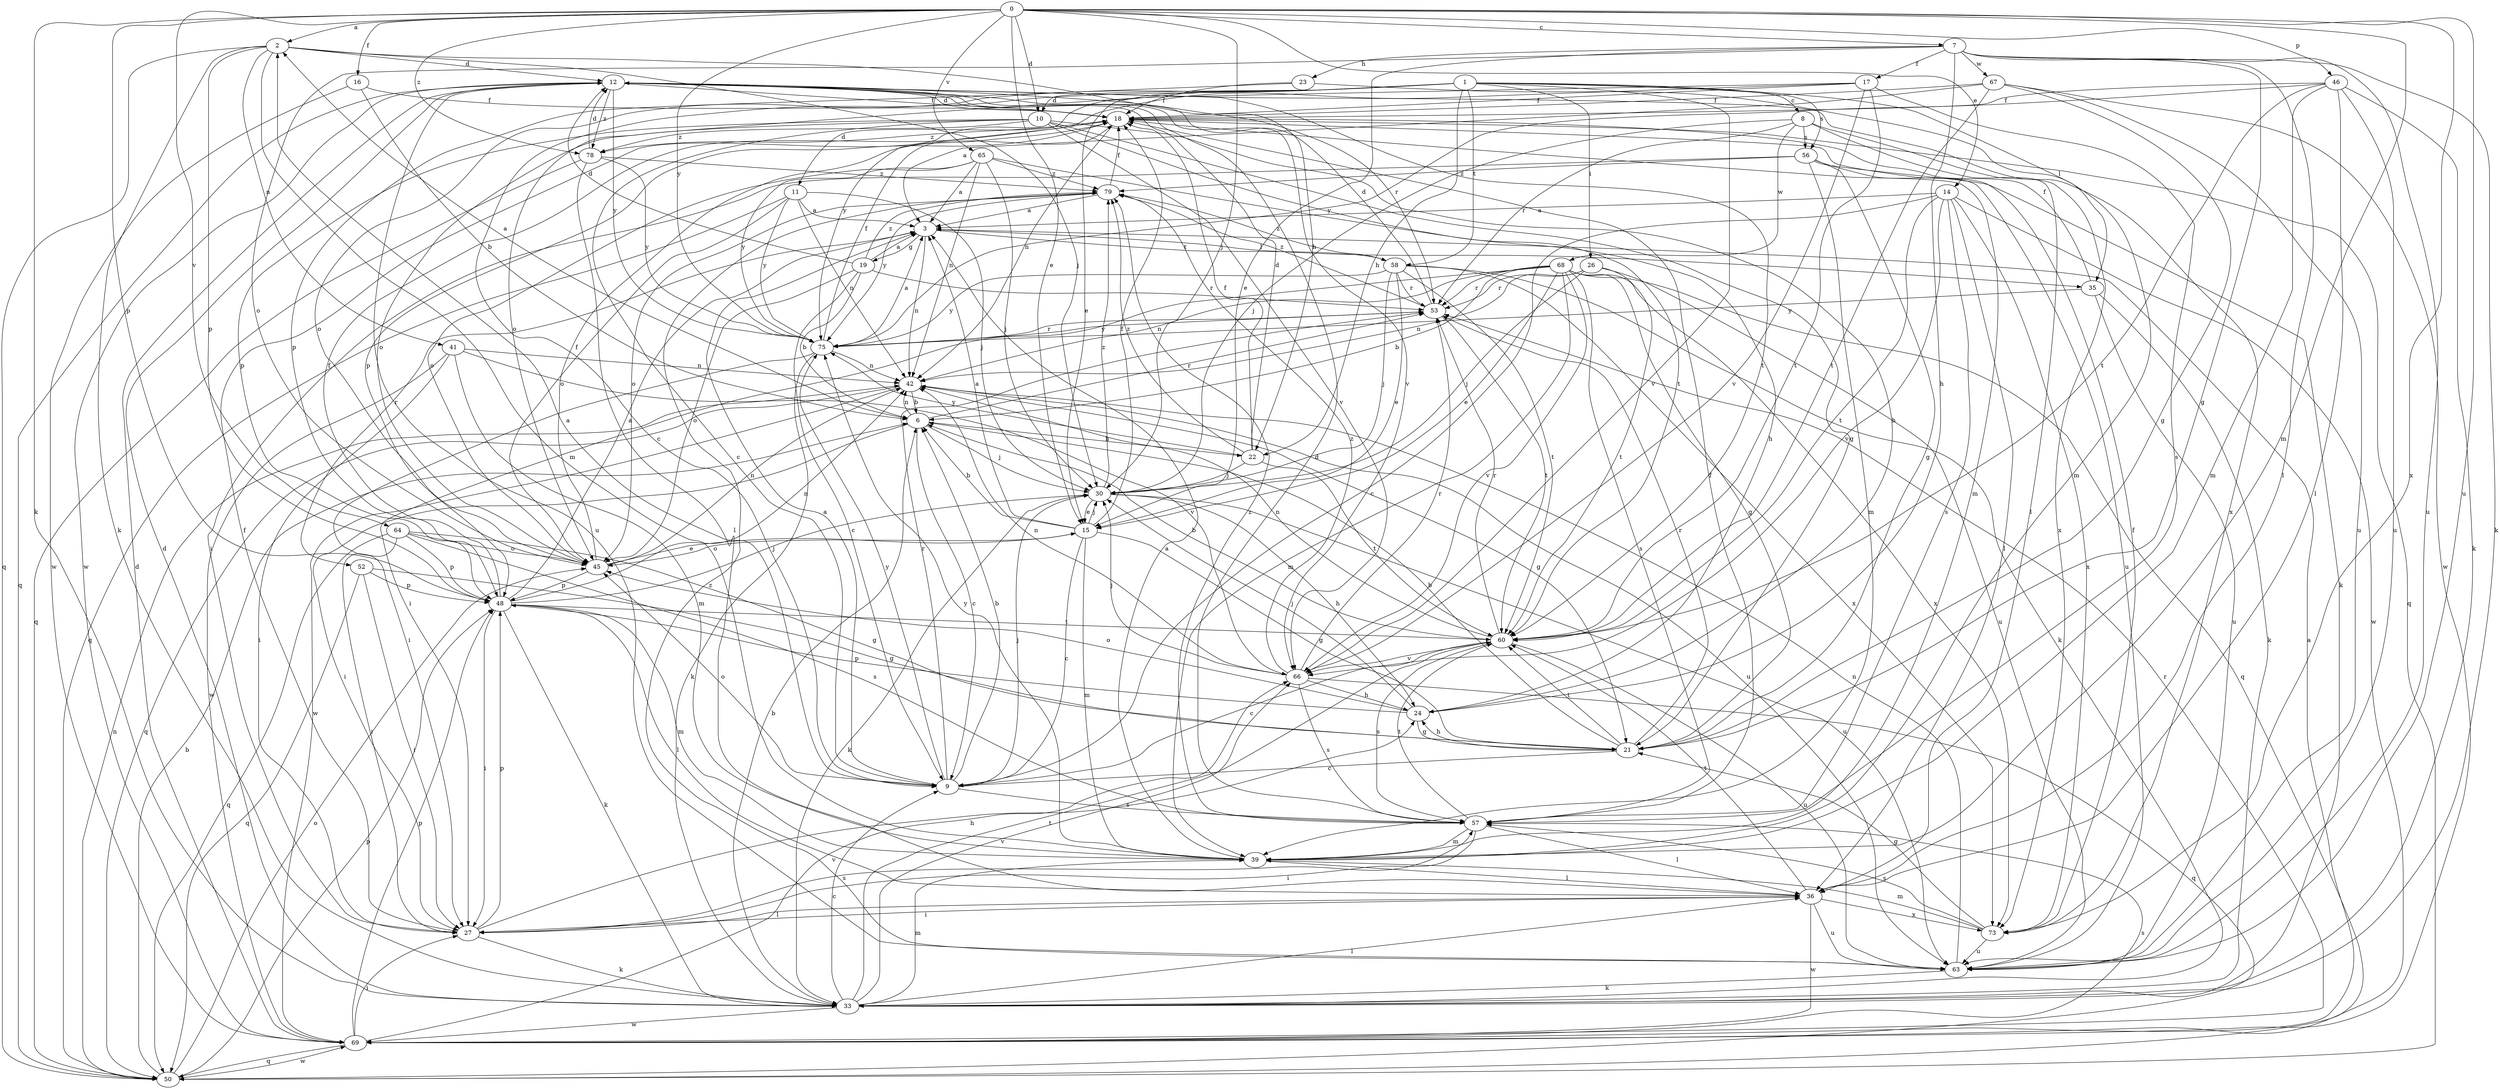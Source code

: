 strict digraph  {
0;
1;
2;
3;
6;
7;
8;
9;
10;
11;
12;
14;
15;
16;
17;
18;
19;
21;
22;
23;
24;
26;
27;
30;
33;
35;
36;
39;
41;
42;
45;
46;
48;
50;
52;
53;
56;
57;
58;
60;
63;
64;
65;
66;
67;
68;
69;
73;
75;
78;
79;
0 -> 2  [label=a];
0 -> 7  [label=c];
0 -> 10  [label=d];
0 -> 14  [label=e];
0 -> 15  [label=e];
0 -> 16  [label=f];
0 -> 30  [label=j];
0 -> 33  [label=k];
0 -> 39  [label=m];
0 -> 46  [label=p];
0 -> 48  [label=p];
0 -> 63  [label=u];
0 -> 64  [label=v];
0 -> 65  [label=v];
0 -> 73  [label=x];
0 -> 75  [label=y];
0 -> 78  [label=z];
1 -> 8  [label=c];
1 -> 9  [label=c];
1 -> 10  [label=d];
1 -> 11  [label=d];
1 -> 15  [label=e];
1 -> 22  [label=h];
1 -> 26  [label=i];
1 -> 35  [label=l];
1 -> 45  [label=o];
1 -> 56  [label=s];
1 -> 58  [label=t];
1 -> 66  [label=v];
2 -> 12  [label=d];
2 -> 22  [label=h];
2 -> 30  [label=j];
2 -> 33  [label=k];
2 -> 39  [label=m];
2 -> 41  [label=n];
2 -> 48  [label=p];
2 -> 50  [label=q];
3 -> 19  [label=g];
3 -> 35  [label=l];
3 -> 42  [label=n];
3 -> 52  [label=r];
3 -> 58  [label=t];
6 -> 2  [label=a];
6 -> 9  [label=c];
6 -> 22  [label=h];
6 -> 27  [label=i];
6 -> 30  [label=j];
6 -> 42  [label=n];
6 -> 53  [label=r];
7 -> 15  [label=e];
7 -> 17  [label=f];
7 -> 21  [label=g];
7 -> 23  [label=h];
7 -> 24  [label=h];
7 -> 33  [label=k];
7 -> 36  [label=l];
7 -> 45  [label=o];
7 -> 63  [label=u];
7 -> 67  [label=w];
8 -> 30  [label=j];
8 -> 36  [label=l];
8 -> 53  [label=r];
8 -> 56  [label=s];
8 -> 68  [label=w];
8 -> 73  [label=x];
9 -> 2  [label=a];
9 -> 3  [label=a];
9 -> 6  [label=b];
9 -> 30  [label=j];
9 -> 45  [label=o];
9 -> 53  [label=r];
9 -> 57  [label=s];
9 -> 75  [label=y];
10 -> 9  [label=c];
10 -> 21  [label=g];
10 -> 24  [label=h];
10 -> 45  [label=o];
10 -> 48  [label=p];
10 -> 60  [label=t];
10 -> 66  [label=v];
10 -> 78  [label=z];
11 -> 3  [label=a];
11 -> 30  [label=j];
11 -> 42  [label=n];
11 -> 45  [label=o];
11 -> 50  [label=q];
11 -> 75  [label=y];
12 -> 18  [label=f];
12 -> 50  [label=q];
12 -> 53  [label=r];
12 -> 60  [label=t];
12 -> 63  [label=u];
12 -> 66  [label=v];
12 -> 69  [label=w];
12 -> 73  [label=x];
12 -> 75  [label=y];
12 -> 78  [label=z];
14 -> 3  [label=a];
14 -> 9  [label=c];
14 -> 36  [label=l];
14 -> 57  [label=s];
14 -> 60  [label=t];
14 -> 66  [label=v];
14 -> 69  [label=w];
14 -> 73  [label=x];
15 -> 3  [label=a];
15 -> 6  [label=b];
15 -> 9  [label=c];
15 -> 18  [label=f];
15 -> 21  [label=g];
15 -> 30  [label=j];
15 -> 39  [label=m];
15 -> 45  [label=o];
16 -> 6  [label=b];
16 -> 18  [label=f];
16 -> 69  [label=w];
17 -> 18  [label=f];
17 -> 45  [label=o];
17 -> 57  [label=s];
17 -> 60  [label=t];
17 -> 66  [label=v];
17 -> 75  [label=y];
18 -> 12  [label=d];
18 -> 39  [label=m];
18 -> 42  [label=n];
18 -> 48  [label=p];
18 -> 50  [label=q];
18 -> 78  [label=z];
19 -> 3  [label=a];
19 -> 6  [label=b];
19 -> 9  [label=c];
19 -> 12  [label=d];
19 -> 45  [label=o];
19 -> 53  [label=r];
19 -> 79  [label=z];
21 -> 6  [label=b];
21 -> 9  [label=c];
21 -> 24  [label=h];
21 -> 53  [label=r];
21 -> 60  [label=t];
22 -> 12  [label=d];
22 -> 18  [label=f];
22 -> 30  [label=j];
22 -> 60  [label=t];
22 -> 75  [label=y];
22 -> 79  [label=z];
23 -> 18  [label=f];
23 -> 39  [label=m];
23 -> 48  [label=p];
24 -> 21  [label=g];
24 -> 30  [label=j];
24 -> 45  [label=o];
24 -> 48  [label=p];
26 -> 30  [label=j];
26 -> 42  [label=n];
26 -> 53  [label=r];
26 -> 60  [label=t];
26 -> 63  [label=u];
27 -> 18  [label=f];
27 -> 24  [label=h];
27 -> 33  [label=k];
27 -> 36  [label=l];
27 -> 48  [label=p];
27 -> 57  [label=s];
30 -> 15  [label=e];
30 -> 24  [label=h];
30 -> 33  [label=k];
30 -> 63  [label=u];
30 -> 79  [label=z];
33 -> 6  [label=b];
33 -> 9  [label=c];
33 -> 12  [label=d];
33 -> 36  [label=l];
33 -> 39  [label=m];
33 -> 60  [label=t];
33 -> 66  [label=v];
33 -> 69  [label=w];
35 -> 18  [label=f];
35 -> 33  [label=k];
35 -> 63  [label=u];
35 -> 75  [label=y];
36 -> 27  [label=i];
36 -> 60  [label=t];
36 -> 63  [label=u];
36 -> 69  [label=w];
36 -> 73  [label=x];
39 -> 3  [label=a];
39 -> 36  [label=l];
39 -> 75  [label=y];
41 -> 27  [label=i];
41 -> 39  [label=m];
41 -> 42  [label=n];
41 -> 66  [label=v];
41 -> 69  [label=w];
42 -> 6  [label=b];
42 -> 21  [label=g];
42 -> 50  [label=q];
42 -> 63  [label=u];
42 -> 69  [label=w];
45 -> 15  [label=e];
45 -> 18  [label=f];
45 -> 42  [label=n];
45 -> 48  [label=p];
46 -> 18  [label=f];
46 -> 33  [label=k];
46 -> 36  [label=l];
46 -> 39  [label=m];
46 -> 60  [label=t];
46 -> 63  [label=u];
46 -> 75  [label=y];
48 -> 3  [label=a];
48 -> 18  [label=f];
48 -> 27  [label=i];
48 -> 30  [label=j];
48 -> 33  [label=k];
48 -> 36  [label=l];
48 -> 39  [label=m];
48 -> 42  [label=n];
48 -> 60  [label=t];
50 -> 6  [label=b];
50 -> 42  [label=n];
50 -> 45  [label=o];
50 -> 48  [label=p];
50 -> 69  [label=w];
52 -> 21  [label=g];
52 -> 27  [label=i];
52 -> 48  [label=p];
52 -> 50  [label=q];
53 -> 12  [label=d];
53 -> 60  [label=t];
53 -> 75  [label=y];
53 -> 79  [label=z];
56 -> 21  [label=g];
56 -> 27  [label=i];
56 -> 33  [label=k];
56 -> 39  [label=m];
56 -> 63  [label=u];
56 -> 79  [label=z];
57 -> 12  [label=d];
57 -> 18  [label=f];
57 -> 27  [label=i];
57 -> 36  [label=l];
57 -> 39  [label=m];
57 -> 60  [label=t];
57 -> 79  [label=z];
58 -> 15  [label=e];
58 -> 30  [label=j];
58 -> 33  [label=k];
58 -> 53  [label=r];
58 -> 60  [label=t];
58 -> 73  [label=x];
58 -> 75  [label=y];
58 -> 79  [label=z];
60 -> 6  [label=b];
60 -> 9  [label=c];
60 -> 42  [label=n];
60 -> 53  [label=r];
60 -> 57  [label=s];
60 -> 63  [label=u];
60 -> 66  [label=v];
63 -> 33  [label=k];
63 -> 42  [label=n];
63 -> 79  [label=z];
64 -> 21  [label=g];
64 -> 27  [label=i];
64 -> 45  [label=o];
64 -> 48  [label=p];
64 -> 50  [label=q];
64 -> 57  [label=s];
65 -> 3  [label=a];
65 -> 24  [label=h];
65 -> 30  [label=j];
65 -> 42  [label=n];
65 -> 45  [label=o];
65 -> 75  [label=y];
65 -> 79  [label=z];
66 -> 24  [label=h];
66 -> 30  [label=j];
66 -> 42  [label=n];
66 -> 50  [label=q];
66 -> 53  [label=r];
66 -> 57  [label=s];
66 -> 79  [label=z];
67 -> 3  [label=a];
67 -> 18  [label=f];
67 -> 21  [label=g];
67 -> 60  [label=t];
67 -> 63  [label=u];
67 -> 69  [label=w];
68 -> 6  [label=b];
68 -> 15  [label=e];
68 -> 21  [label=g];
68 -> 27  [label=i];
68 -> 39  [label=m];
68 -> 42  [label=n];
68 -> 50  [label=q];
68 -> 53  [label=r];
68 -> 57  [label=s];
68 -> 66  [label=v];
68 -> 73  [label=x];
69 -> 3  [label=a];
69 -> 12  [label=d];
69 -> 27  [label=i];
69 -> 48  [label=p];
69 -> 50  [label=q];
69 -> 53  [label=r];
69 -> 57  [label=s];
69 -> 66  [label=v];
73 -> 18  [label=f];
73 -> 21  [label=g];
73 -> 39  [label=m];
73 -> 57  [label=s];
73 -> 63  [label=u];
75 -> 3  [label=a];
75 -> 18  [label=f];
75 -> 27  [label=i];
75 -> 33  [label=k];
75 -> 42  [label=n];
75 -> 53  [label=r];
78 -> 12  [label=d];
78 -> 36  [label=l];
78 -> 50  [label=q];
78 -> 75  [label=y];
78 -> 79  [label=z];
79 -> 3  [label=a];
79 -> 18  [label=f];
79 -> 45  [label=o];
79 -> 75  [label=y];
}
